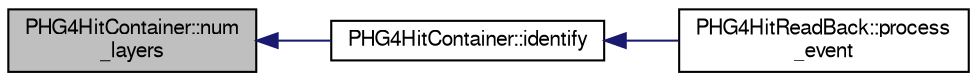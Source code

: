 digraph "PHG4HitContainer::num_layers"
{
  bgcolor="transparent";
  edge [fontname="FreeSans",fontsize="10",labelfontname="FreeSans",labelfontsize="10"];
  node [fontname="FreeSans",fontsize="10",shape=record];
  rankdir="LR";
  Node1 [label="PHG4HitContainer::num\l_layers",height=0.2,width=0.4,color="black", fillcolor="grey75", style="filled" fontcolor="black"];
  Node1 -> Node2 [dir="back",color="midnightblue",fontsize="10",style="solid",fontname="FreeSans"];
  Node2 [label="PHG4HitContainer::identify",height=0.2,width=0.4,color="black",URL="$d4/d30/classPHG4HitContainer.html#ad10aef419dacb46c625d72afe0aded86"];
  Node2 -> Node3 [dir="back",color="midnightblue",fontsize="10",style="solid",fontname="FreeSans"];
  Node3 [label="PHG4HitReadBack::process\l_event",height=0.2,width=0.4,color="black",URL="$d8/de2/classPHG4HitReadBack.html#a58eaf1ee74dca25622fbf07343b600e4"];
}
